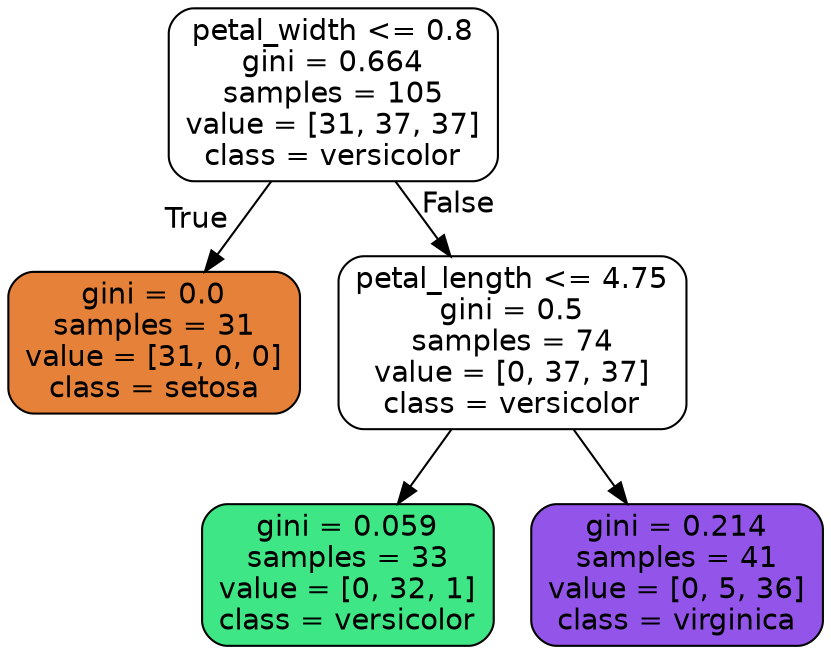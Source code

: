 digraph Tree {
node [shape=box, style="filled, rounded", color="black", fontname=helvetica] ;
edge [fontname=helvetica] ;
0 [label="petal_width <= 0.8\ngini = 0.664\nsamples = 105\nvalue = [31, 37, 37]\nclass = versicolor", fillcolor="#ffffff"] ;
1 [label="gini = 0.0\nsamples = 31\nvalue = [31, 0, 0]\nclass = setosa", fillcolor="#e58139"] ;
0 -> 1 [labeldistance=2.5, labelangle=45, headlabel="True"] ;
2 [label="petal_length <= 4.75\ngini = 0.5\nsamples = 74\nvalue = [0, 37, 37]\nclass = versicolor", fillcolor="#ffffff"] ;
0 -> 2 [labeldistance=2.5, labelangle=-45, headlabel="False"] ;
3 [label="gini = 0.059\nsamples = 33\nvalue = [0, 32, 1]\nclass = versicolor", fillcolor="#3fe685"] ;
2 -> 3 ;
4 [label="gini = 0.214\nsamples = 41\nvalue = [0, 5, 36]\nclass = virginica", fillcolor="#9254e9"] ;
2 -> 4 ;
}
